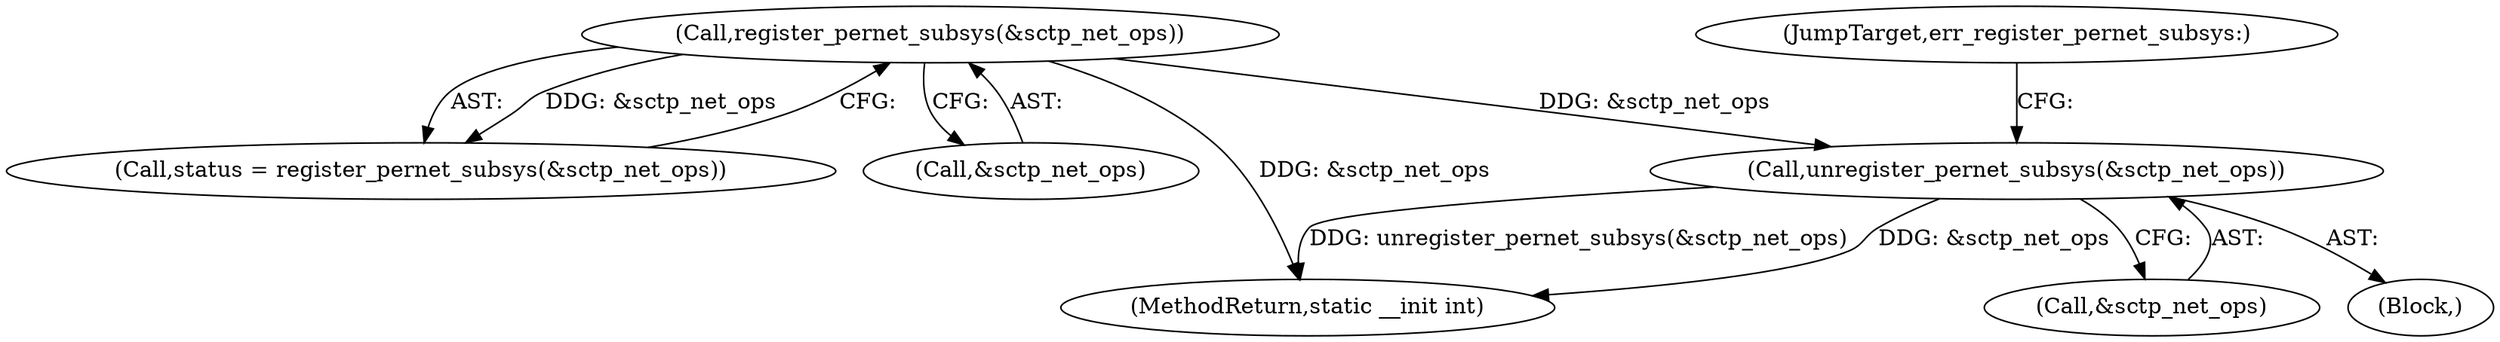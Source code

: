 digraph "1_linux_8e2d61e0aed2b7c4ecb35844fe07e0b2b762dee4_0@del" {
"1000543" [label="(Call,unregister_pernet_subsys(&sctp_net_ops))"];
"1000519" [label="(Call,register_pernet_subsys(&sctp_net_ops))"];
"1000112" [label="(Block,)"];
"1000517" [label="(Call,status = register_pernet_subsys(&sctp_net_ops))"];
"1000520" [label="(Call,&sctp_net_ops)"];
"1000519" [label="(Call,register_pernet_subsys(&sctp_net_ops))"];
"1000587" [label="(MethodReturn,static __init int)"];
"1000546" [label="(JumpTarget,err_register_pernet_subsys:)"];
"1000544" [label="(Call,&sctp_net_ops)"];
"1000543" [label="(Call,unregister_pernet_subsys(&sctp_net_ops))"];
"1000543" -> "1000112"  [label="AST: "];
"1000543" -> "1000544"  [label="CFG: "];
"1000544" -> "1000543"  [label="AST: "];
"1000546" -> "1000543"  [label="CFG: "];
"1000543" -> "1000587"  [label="DDG: unregister_pernet_subsys(&sctp_net_ops)"];
"1000543" -> "1000587"  [label="DDG: &sctp_net_ops"];
"1000519" -> "1000543"  [label="DDG: &sctp_net_ops"];
"1000519" -> "1000517"  [label="AST: "];
"1000519" -> "1000520"  [label="CFG: "];
"1000520" -> "1000519"  [label="AST: "];
"1000517" -> "1000519"  [label="CFG: "];
"1000519" -> "1000587"  [label="DDG: &sctp_net_ops"];
"1000519" -> "1000517"  [label="DDG: &sctp_net_ops"];
}
